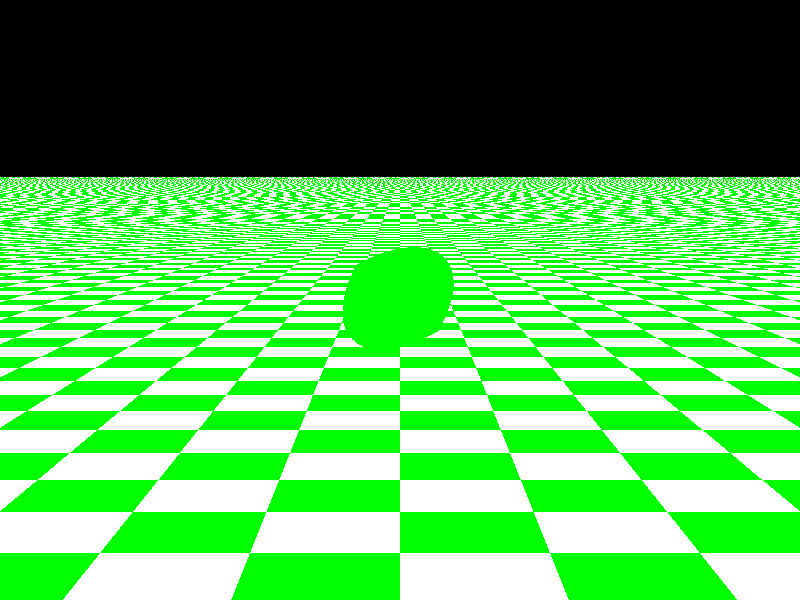 #include "colors.inc"
camera {
  location <0, 1, -10>
  look_at 0
  angle 36
}
light_source { <500, 500, -1000> White }
plane { y, -1.5
  pigment { checker Green White }
}


intersection {
  sphere { <0, 0, 0>, 1
    //pigment { Blue }
    translate -0.5*x
  }
  sphere { <0, 0, 0>, 1
    //pigment { Red }
    translate 0.5*x
  }
  pigment { Green }
  scale <1, .25, 1>
  rotate <30, 0, 45>
}

